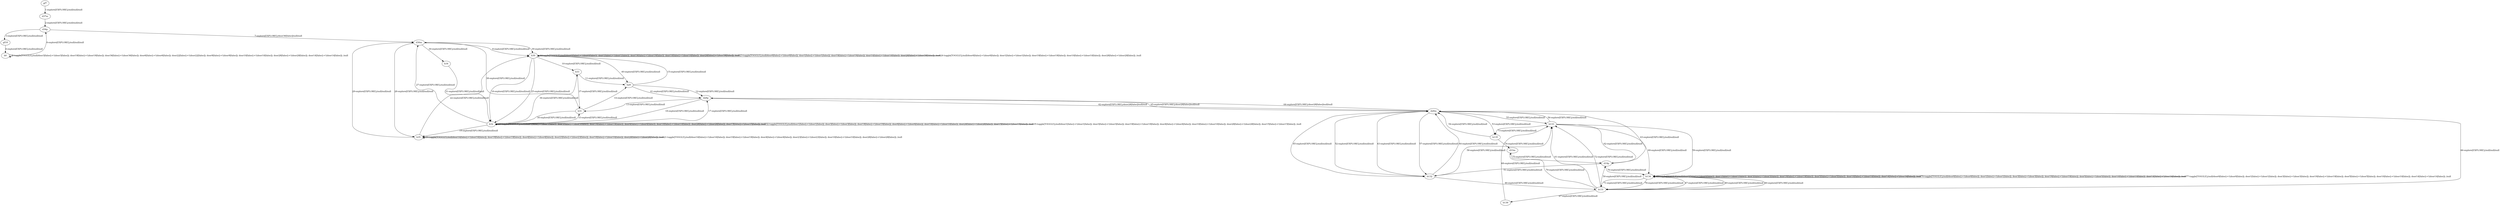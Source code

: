 # Total number of goals covered by this test: 4
# d28m --> b131
# b136 --> b133
# d33m --> d19p
# b133 --> b135

digraph g {
"gf7" -> "d37m" [label = "1-explore[EXPLORE];/null/null/null"];
"d37m" -> "d36p" [label = "2-explore[EXPLORE];/null/null/null"];
"d36p" -> "gf18" [label = "3-explore[EXPLORE];/null/null/null"];
"gf18" -> "b0" [label = "4-explore[EXPLORE];/null/null/null"];
"b0" -> "b0" [label = "5-toggle[TOGGLE];/null/door3[false]:=!(door3[false]); door19[false]:=!(door19[false]); door36[false]:=!(door36[false]); door6[false]:=!(door6[false]); door22[false]:=!(door22[false]); door9[false]:=!(door9[false]); door10[false]:=!(door10[false]); door28[false]:=!(door28[false]); door14[false]:=!(door14[false]); /null"];
"b0" -> "d36p" [label = "6-explore[EXPLORE];/null/null/null"];
"d36p" -> "d36m" [label = "7-explore[EXPLORE];/door36[false]/null/null"];
"d36m" -> "b30" [label = "8-explore[EXPLORE];/null/null/null"];
"b30" -> "b30" [label = "9-toggle[TOGGLE];/null/door0[false]:=!(door0[false]); door1[false]:=!(door1[false]); door19[false]:=!(door19[false]); door10[false]:=!(door10[false]); door28[false]:=!(door28[false]); /null"];
"b30" -> "b33" [label = "10-explore[EXPLORE];/null/null/null"];
"b33" -> "b29" [label = "11-explore[EXPLORE];/null/null/null"];
"b29" -> "d28p" [label = "12-explore[EXPLORE];/null/null/null"];
"d28p" -> "b31" [label = "13-explore[EXPLORE];/null/null/null"];
"b31" -> "b29" [label = "14-explore[EXPLORE];/null/null/null"];
"b29" -> "b30" [label = "15-explore[EXPLORE];/null/null/null"];
"b30" -> "b32" [label = "16-explore[EXPLORE];/null/null/null"];
"b32" -> "d28p" [label = "17-explore[EXPLORE];/null/null/null"];
"d28p" -> "b32" [label = "18-explore[EXPLORE];/null/null/null"];
"b32" -> "b35" [label = "19-explore[EXPLORE];/null/null/null"];
"b35" -> "b35" [label = "20-toggle[TOGGLE];/null/door16[false]:=!(door16[false]); door19[false]:=!(door19[false]); door4[false]:=!(door4[false]); door23[false]:=!(door23[false]); door10[false]:=!(door10[false]); door28[false]:=!(door28[false]); /null"];
"b35" -> "b35" [label = "21-toggle[TOGGLE];/null/door16[false]:=!(door16[false]); door19[false]:=!(door19[false]); door4[false]:=!(door4[false]); door23[false]:=!(door23[false]); door10[false]:=!(door10[false]); door28[false]:=!(door28[false]); /null"];
"b35" -> "b30" [label = "22-explore[EXPLORE];/null/null/null"];
"b30" -> "b30" [label = "23-toggle[TOGGLE];/null/door0[false]:=!(door0[false]); door1[false]:=!(door1[false]); door19[false]:=!(door19[false]); door10[false]:=!(door10[false]); door28[false]:=!(door28[false]); /null"];
"b30" -> "b30" [label = "24-toggle[TOGGLE];/null/door0[false]:=!(door0[false]); door1[false]:=!(door1[false]); door19[false]:=!(door19[false]); door10[false]:=!(door10[false]); door28[false]:=!(door28[false]); /null"];
"b30" -> "b32" [label = "25-explore[EXPLORE];/null/null/null"];
"b32" -> "b32" [label = "26-toggle[TOGGLE];/null/door1[false]:=!(door1[false]); door3[false]:=!(door3[false]); door19[false]:=!(door19[false]); door4[false]:=!(door4[false]); door10[false]:=!(door10[false]); door28[false]:=!(door28[false]); door15[false]:=!(door15[false]); /null"];
"b32" -> "d36m" [label = "27-explore[EXPLORE];/null/null/null"];
"d36m" -> "b35" [label = "28-explore[EXPLORE];/null/null/null"];
"b35" -> "d36m" [label = "29-explore[EXPLORE];/null/null/null"];
"d36m" -> "b34" [label = "30-explore[EXPLORE];/null/null/null"];
"b34" -> "b32" [label = "31-explore[EXPLORE];/null/null/null"];
"b32" -> "b32" [label = "32-toggle[TOGGLE];/null/door1[false]:=!(door1[false]); door3[false]:=!(door3[false]); door19[false]:=!(door19[false]); door4[false]:=!(door4[false]); door10[false]:=!(door10[false]); door28[false]:=!(door28[false]); door15[false]:=!(door15[false]); /null"];
"b32" -> "b31" [label = "33-explore[EXPLORE];/null/null/null"];
"b31" -> "b32" [label = "34-explore[EXPLORE];/null/null/null"];
"b32" -> "b32" [label = "35-toggle[TOGGLE];/null/door1[false]:=!(door1[false]); door3[false]:=!(door3[false]); door19[false]:=!(door19[false]); door4[false]:=!(door4[false]); door10[false]:=!(door10[false]); door28[false]:=!(door28[false]); door15[false]:=!(door15[false]); /null"];
"b32" -> "b33" [label = "36-explore[EXPLORE];/null/null/null"];
"b33" -> "b31" [label = "37-explore[EXPLORE];/null/null/null"];
"b31" -> "d36m" [label = "38-explore[EXPLORE];/null/null/null"];
"d36m" -> "b30" [label = "39-explore[EXPLORE];/null/null/null"];
"b30" -> "b29" [label = "40-explore[EXPLORE];/null/null/null"];
"b29" -> "d28p" [label = "41-explore[EXPLORE];/null/null/null"];
"d28p" -> "d28m" [label = "42-explore[EXPLORE];/door28[false]/null/null"];
"d28m" -> "b132" [label = "43-explore[EXPLORE];/null/null/null"];
"b132" -> "d28m" [label = "44-explore[EXPLORE];/null/null/null"];
"d28m" -> "b132" [label = "45-explore[EXPLORE];/null/null/null"];
"b132" -> "b131" [label = "46-explore[EXPLORE];/null/null/null"];
"b131" -> "b134" [label = "47-explore[EXPLORE];/null/null/null"];
"b134" -> "b134" [label = "48-toggle[TOGGLE];/null/door0[false]:=!(door0[false]); door1[false]:=!(door1[false]); door3[false]:=!(door3[false]); door19[false]:=!(door19[false]); door5[false]:=!(door5[false]); door10[false]:=!(door10[false]); door14[false]:=!(door14[false]); /null"];
"b134" -> "b131" [label = "49-explore[EXPLORE];/null/null/null"];
"b131" -> "d19p" [label = "50-explore[EXPLORE];/null/null/null"];
"d19p" -> "b132" [label = "51-explore[EXPLORE];/null/null/null"];
"b132" -> "d28m" [label = "52-explore[EXPLORE];/null/null/null"];
"d28m" -> "b135" [label = "53-explore[EXPLORE];/null/null/null"];
"b135" -> "d28m" [label = "54-explore[EXPLORE];/null/null/null"];
"d28m" -> "b133" [label = "55-explore[EXPLORE];/null/null/null"];
"b133" -> "d28m" [label = "56-explore[EXPLORE];/null/null/null"];
"d28m" -> "b132" [label = "57-explore[EXPLORE];/null/null/null"];
"b132" -> "b133" [label = "58-explore[EXPLORE];/null/null/null"];
"b133" -> "b134" [label = "59-explore[EXPLORE];/null/null/null"];
"b134" -> "b131" [label = "60-explore[EXPLORE];/null/null/null"];
"b131" -> "b133" [label = "61-explore[EXPLORE];/null/null/null"];
"b133" -> "d19p" [label = "62-explore[EXPLORE];/null/null/null"];
"d19p" -> "d28m" [label = "63-explore[EXPLORE];/null/null/null"];
"d28m" -> "d28p" [label = "64-explore[EXPLORE];/door28[false]/null/null"];
"d28p" -> "d28m" [label = "65-explore[EXPLORE];/door28[false]/null/null"];
"d28m" -> "b131" [label = "66-explore[EXPLORE];/null/null/null"];
"b131" -> "b136" [label = "67-explore[EXPLORE];/null/null/null"];
"b136" -> "b133" [label = "68-explore[EXPLORE];/null/null/null"];
"b133" -> "b134" [label = "69-explore[EXPLORE];/null/null/null"];
"b134" -> "b134" [label = "70-toggle[TOGGLE];/null/door0[false]:=!(door0[false]); door1[false]:=!(door1[false]); door3[false]:=!(door3[false]); door19[false]:=!(door19[false]); door5[false]:=!(door5[false]); door10[false]:=!(door10[false]); door14[false]:=!(door14[false]); /null"];
"b134" -> "b131" [label = "71-explore[EXPLORE];/null/null/null"];
"b131" -> "b133" [label = "72-explore[EXPLORE];/null/null/null"];
"b133" -> "b135" [label = "73-explore[EXPLORE];/null/null/null"];
"b135" -> "d33m" [label = "74-explore[EXPLORE];/null/null/null"];
"d33m" -> "d19p" [label = "75-explore[EXPLORE];/null/null/null"];
"d19p" -> "b134" [label = "76-explore[EXPLORE];/null/null/null"];
"b134" -> "b134" [label = "77-toggle[TOGGLE];/null/door0[false]:=!(door0[false]); door1[false]:=!(door1[false]); door3[false]:=!(door3[false]); door19[false]:=!(door19[false]); door5[false]:=!(door5[false]); door10[false]:=!(door10[false]); door14[false]:=!(door14[false]); /null"];
"b134" -> "b131" [label = "78-explore[EXPLORE];/null/null/null"];
"b131" -> "d33m" [label = "79-explore[EXPLORE];/null/null/null"];
}